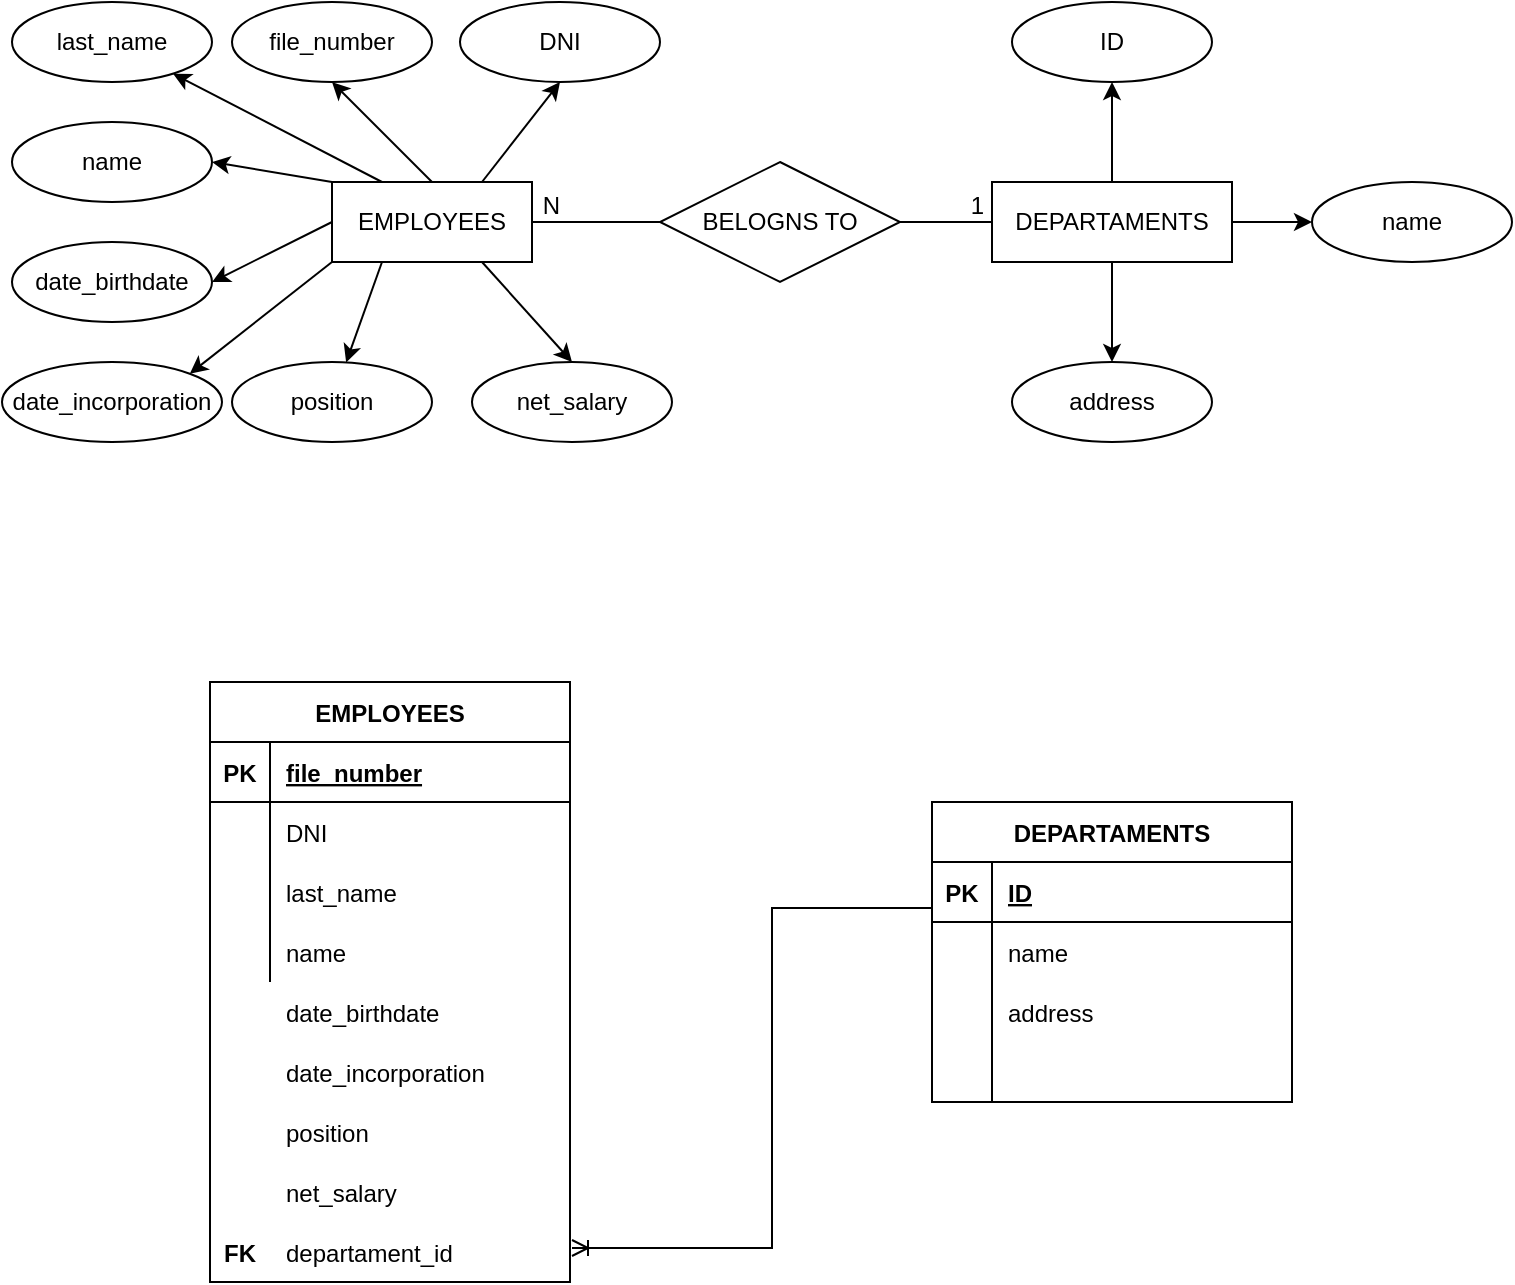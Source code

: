 <mxfile version="20.2.2" type="device"><diagram id="4D2Vejnb3xm1LZnegq8Q" name="Página-1"><mxGraphModel dx="1303" dy="851" grid="1" gridSize="10" guides="1" tooltips="1" connect="1" arrows="1" fold="1" page="1" pageScale="1" pageWidth="827" pageHeight="1169" math="0" shadow="0"><root><mxCell id="0"/><mxCell id="1" parent="0"/><mxCell id="cN7k6vijcIoE-VL8VCeU-16" style="rounded=0;orthogonalLoop=1;jettySize=auto;html=1;exitX=0.75;exitY=0;exitDx=0;exitDy=0;entryX=0.5;entryY=1;entryDx=0;entryDy=0;" edge="1" parent="1" source="B1Ub7nc0TZrcxlaEIKwe-1" target="cN7k6vijcIoE-VL8VCeU-4"><mxGeometry relative="1" as="geometry"/></mxCell><mxCell id="cN7k6vijcIoE-VL8VCeU-17" style="edgeStyle=none;rounded=0;orthogonalLoop=1;jettySize=auto;html=1;exitX=0.5;exitY=0;exitDx=0;exitDy=0;entryX=0.5;entryY=1;entryDx=0;entryDy=0;" edge="1" parent="1" source="B1Ub7nc0TZrcxlaEIKwe-1" target="cN7k6vijcIoE-VL8VCeU-3"><mxGeometry relative="1" as="geometry"/></mxCell><mxCell id="cN7k6vijcIoE-VL8VCeU-18" style="edgeStyle=none;rounded=0;orthogonalLoop=1;jettySize=auto;html=1;exitX=0.25;exitY=0;exitDx=0;exitDy=0;" edge="1" parent="1" source="B1Ub7nc0TZrcxlaEIKwe-1" target="cN7k6vijcIoE-VL8VCeU-5"><mxGeometry relative="1" as="geometry"/></mxCell><mxCell id="cN7k6vijcIoE-VL8VCeU-19" style="edgeStyle=none;rounded=0;orthogonalLoop=1;jettySize=auto;html=1;exitX=0;exitY=0;exitDx=0;exitDy=0;entryX=1;entryY=0.5;entryDx=0;entryDy=0;" edge="1" parent="1" source="B1Ub7nc0TZrcxlaEIKwe-1" target="cN7k6vijcIoE-VL8VCeU-6"><mxGeometry relative="1" as="geometry"/></mxCell><mxCell id="cN7k6vijcIoE-VL8VCeU-20" style="edgeStyle=none;rounded=0;orthogonalLoop=1;jettySize=auto;html=1;exitX=0;exitY=0.5;exitDx=0;exitDy=0;entryX=1;entryY=0.5;entryDx=0;entryDy=0;" edge="1" parent="1" source="B1Ub7nc0TZrcxlaEIKwe-1" target="cN7k6vijcIoE-VL8VCeU-7"><mxGeometry relative="1" as="geometry"/></mxCell><mxCell id="cN7k6vijcIoE-VL8VCeU-21" style="edgeStyle=none;rounded=0;orthogonalLoop=1;jettySize=auto;html=1;exitX=0;exitY=1;exitDx=0;exitDy=0;entryX=1;entryY=0;entryDx=0;entryDy=0;" edge="1" parent="1" source="B1Ub7nc0TZrcxlaEIKwe-1" target="cN7k6vijcIoE-VL8VCeU-10"><mxGeometry relative="1" as="geometry"/></mxCell><mxCell id="cN7k6vijcIoE-VL8VCeU-22" style="edgeStyle=none;rounded=0;orthogonalLoop=1;jettySize=auto;html=1;exitX=0.25;exitY=1;exitDx=0;exitDy=0;" edge="1" parent="1" source="B1Ub7nc0TZrcxlaEIKwe-1" target="cN7k6vijcIoE-VL8VCeU-11"><mxGeometry relative="1" as="geometry"/></mxCell><mxCell id="cN7k6vijcIoE-VL8VCeU-23" style="edgeStyle=none;rounded=0;orthogonalLoop=1;jettySize=auto;html=1;exitX=0.75;exitY=1;exitDx=0;exitDy=0;entryX=0.5;entryY=0;entryDx=0;entryDy=0;" edge="1" parent="1" source="B1Ub7nc0TZrcxlaEIKwe-1" target="cN7k6vijcIoE-VL8VCeU-12"><mxGeometry relative="1" as="geometry"/></mxCell><mxCell id="B1Ub7nc0TZrcxlaEIKwe-1" value="EMPLOYEES" style="whiteSpace=wrap;html=1;align=center;" parent="1" vertex="1"><mxGeometry x="250" y="370" width="100" height="40" as="geometry"/></mxCell><mxCell id="cN7k6vijcIoE-VL8VCeU-24" style="edgeStyle=none;rounded=0;orthogonalLoop=1;jettySize=auto;html=1;exitX=0.5;exitY=0;exitDx=0;exitDy=0;entryX=0.5;entryY=1;entryDx=0;entryDy=0;" edge="1" parent="1" source="cN7k6vijcIoE-VL8VCeU-2" target="cN7k6vijcIoE-VL8VCeU-13"><mxGeometry relative="1" as="geometry"/></mxCell><mxCell id="cN7k6vijcIoE-VL8VCeU-25" style="edgeStyle=none;rounded=0;orthogonalLoop=1;jettySize=auto;html=1;exitX=1;exitY=0.5;exitDx=0;exitDy=0;" edge="1" parent="1" source="cN7k6vijcIoE-VL8VCeU-2" target="cN7k6vijcIoE-VL8VCeU-14"><mxGeometry relative="1" as="geometry"/></mxCell><mxCell id="cN7k6vijcIoE-VL8VCeU-26" style="edgeStyle=none;rounded=0;orthogonalLoop=1;jettySize=auto;html=1;exitX=0.5;exitY=1;exitDx=0;exitDy=0;entryX=0.5;entryY=0;entryDx=0;entryDy=0;" edge="1" parent="1" source="cN7k6vijcIoE-VL8VCeU-2" target="cN7k6vijcIoE-VL8VCeU-15"><mxGeometry relative="1" as="geometry"/></mxCell><mxCell id="cN7k6vijcIoE-VL8VCeU-2" value="DEPARTAMENTS" style="whiteSpace=wrap;html=1;align=center;" vertex="1" parent="1"><mxGeometry x="580" y="370" width="120" height="40" as="geometry"/></mxCell><mxCell id="cN7k6vijcIoE-VL8VCeU-3" value="file_number" style="ellipse;whiteSpace=wrap;html=1;align=center;" vertex="1" parent="1"><mxGeometry x="200" y="280" width="100" height="40" as="geometry"/></mxCell><mxCell id="cN7k6vijcIoE-VL8VCeU-4" value="DNI" style="ellipse;whiteSpace=wrap;html=1;align=center;" vertex="1" parent="1"><mxGeometry x="314" y="280" width="100" height="40" as="geometry"/></mxCell><mxCell id="cN7k6vijcIoE-VL8VCeU-5" value="last_name" style="ellipse;whiteSpace=wrap;html=1;align=center;" vertex="1" parent="1"><mxGeometry x="90" y="280" width="100" height="40" as="geometry"/></mxCell><mxCell id="cN7k6vijcIoE-VL8VCeU-6" value="name" style="ellipse;whiteSpace=wrap;html=1;align=center;" vertex="1" parent="1"><mxGeometry x="90" y="340" width="100" height="40" as="geometry"/></mxCell><mxCell id="cN7k6vijcIoE-VL8VCeU-7" value="date_birthdate" style="ellipse;whiteSpace=wrap;html=1;align=center;" vertex="1" parent="1"><mxGeometry x="90" y="400" width="100" height="40" as="geometry"/></mxCell><mxCell id="cN7k6vijcIoE-VL8VCeU-10" value="date_incorporation" style="ellipse;whiteSpace=wrap;html=1;align=center;" vertex="1" parent="1"><mxGeometry x="85" y="460" width="110" height="40" as="geometry"/></mxCell><mxCell id="cN7k6vijcIoE-VL8VCeU-11" value="position" style="ellipse;whiteSpace=wrap;html=1;align=center;" vertex="1" parent="1"><mxGeometry x="200" y="460" width="100" height="40" as="geometry"/></mxCell><mxCell id="cN7k6vijcIoE-VL8VCeU-12" value="net_salary" style="ellipse;whiteSpace=wrap;html=1;align=center;" vertex="1" parent="1"><mxGeometry x="320" y="460" width="100" height="40" as="geometry"/></mxCell><mxCell id="cN7k6vijcIoE-VL8VCeU-13" value="ID" style="ellipse;whiteSpace=wrap;html=1;align=center;" vertex="1" parent="1"><mxGeometry x="590" y="280" width="100" height="40" as="geometry"/></mxCell><mxCell id="cN7k6vijcIoE-VL8VCeU-14" value="name" style="ellipse;whiteSpace=wrap;html=1;align=center;" vertex="1" parent="1"><mxGeometry x="740" y="370" width="100" height="40" as="geometry"/></mxCell><mxCell id="cN7k6vijcIoE-VL8VCeU-15" value="address" style="ellipse;whiteSpace=wrap;html=1;align=center;" vertex="1" parent="1"><mxGeometry x="590" y="460" width="100" height="40" as="geometry"/></mxCell><mxCell id="cN7k6vijcIoE-VL8VCeU-28" value="BELOGNS TO" style="shape=rhombus;perimeter=rhombusPerimeter;whiteSpace=wrap;html=1;align=center;" vertex="1" parent="1"><mxGeometry x="414" y="360" width="120" height="60" as="geometry"/></mxCell><mxCell id="cN7k6vijcIoE-VL8VCeU-29" value="" style="endArrow=none;html=1;rounded=0;exitX=1;exitY=0.5;exitDx=0;exitDy=0;entryX=0;entryY=0.5;entryDx=0;entryDy=0;" edge="1" parent="1" source="cN7k6vijcIoE-VL8VCeU-28" target="cN7k6vijcIoE-VL8VCeU-2"><mxGeometry relative="1" as="geometry"><mxPoint x="330" y="350" as="sourcePoint"/><mxPoint x="490" y="350" as="targetPoint"/></mxGeometry></mxCell><mxCell id="cN7k6vijcIoE-VL8VCeU-30" value="1" style="resizable=0;html=1;align=right;verticalAlign=bottom;" connectable="0" vertex="1" parent="cN7k6vijcIoE-VL8VCeU-29"><mxGeometry x="1" relative="1" as="geometry"><mxPoint x="-4" as="offset"/></mxGeometry></mxCell><mxCell id="cN7k6vijcIoE-VL8VCeU-31" value="" style="endArrow=none;html=1;rounded=0;exitX=0;exitY=0.5;exitDx=0;exitDy=0;entryX=1;entryY=0.5;entryDx=0;entryDy=0;" edge="1" parent="1" source="cN7k6vijcIoE-VL8VCeU-28" target="B1Ub7nc0TZrcxlaEIKwe-1"><mxGeometry relative="1" as="geometry"><mxPoint x="330" y="350" as="sourcePoint"/><mxPoint x="490" y="350" as="targetPoint"/></mxGeometry></mxCell><mxCell id="cN7k6vijcIoE-VL8VCeU-32" value="N" style="resizable=0;html=1;align=right;verticalAlign=bottom;" connectable="0" vertex="1" parent="cN7k6vijcIoE-VL8VCeU-31"><mxGeometry x="1" relative="1" as="geometry"><mxPoint x="14" as="offset"/></mxGeometry></mxCell><mxCell id="cN7k6vijcIoE-VL8VCeU-33" value="EMPLOYEES" style="shape=table;startSize=30;container=1;collapsible=1;childLayout=tableLayout;fixedRows=1;rowLines=0;fontStyle=1;align=center;resizeLast=1;" vertex="1" parent="1"><mxGeometry x="189" y="620" width="180" height="300" as="geometry"/></mxCell><mxCell id="cN7k6vijcIoE-VL8VCeU-34" value="" style="shape=tableRow;horizontal=0;startSize=0;swimlaneHead=0;swimlaneBody=0;fillColor=none;collapsible=0;dropTarget=0;points=[[0,0.5],[1,0.5]];portConstraint=eastwest;top=0;left=0;right=0;bottom=1;" vertex="1" parent="cN7k6vijcIoE-VL8VCeU-33"><mxGeometry y="30" width="180" height="30" as="geometry"/></mxCell><mxCell id="cN7k6vijcIoE-VL8VCeU-35" value="PK" style="shape=partialRectangle;connectable=0;fillColor=none;top=0;left=0;bottom=0;right=0;fontStyle=1;overflow=hidden;" vertex="1" parent="cN7k6vijcIoE-VL8VCeU-34"><mxGeometry width="30.0" height="30" as="geometry"><mxRectangle width="30.0" height="30" as="alternateBounds"/></mxGeometry></mxCell><mxCell id="cN7k6vijcIoE-VL8VCeU-36" value="file_number" style="shape=partialRectangle;connectable=0;fillColor=none;top=0;left=0;bottom=0;right=0;align=left;spacingLeft=6;fontStyle=5;overflow=hidden;" vertex="1" parent="cN7k6vijcIoE-VL8VCeU-34"><mxGeometry x="30.0" width="150.0" height="30" as="geometry"><mxRectangle width="150.0" height="30" as="alternateBounds"/></mxGeometry></mxCell><mxCell id="cN7k6vijcIoE-VL8VCeU-37" value="" style="shape=tableRow;horizontal=0;startSize=0;swimlaneHead=0;swimlaneBody=0;fillColor=none;collapsible=0;dropTarget=0;points=[[0,0.5],[1,0.5]];portConstraint=eastwest;top=0;left=0;right=0;bottom=0;" vertex="1" parent="cN7k6vijcIoE-VL8VCeU-33"><mxGeometry y="60" width="180" height="30" as="geometry"/></mxCell><mxCell id="cN7k6vijcIoE-VL8VCeU-38" value="" style="shape=partialRectangle;connectable=0;fillColor=none;top=0;left=0;bottom=0;right=0;editable=1;overflow=hidden;" vertex="1" parent="cN7k6vijcIoE-VL8VCeU-37"><mxGeometry width="30.0" height="30" as="geometry"><mxRectangle width="30.0" height="30" as="alternateBounds"/></mxGeometry></mxCell><mxCell id="cN7k6vijcIoE-VL8VCeU-39" value="DNI" style="shape=partialRectangle;connectable=0;fillColor=none;top=0;left=0;bottom=0;right=0;align=left;spacingLeft=6;overflow=hidden;" vertex="1" parent="cN7k6vijcIoE-VL8VCeU-37"><mxGeometry x="30.0" width="150.0" height="30" as="geometry"><mxRectangle width="150.0" height="30" as="alternateBounds"/></mxGeometry></mxCell><mxCell id="cN7k6vijcIoE-VL8VCeU-40" value="" style="shape=tableRow;horizontal=0;startSize=0;swimlaneHead=0;swimlaneBody=0;fillColor=none;collapsible=0;dropTarget=0;points=[[0,0.5],[1,0.5]];portConstraint=eastwest;top=0;left=0;right=0;bottom=0;" vertex="1" parent="cN7k6vijcIoE-VL8VCeU-33"><mxGeometry y="90" width="180" height="30" as="geometry"/></mxCell><mxCell id="cN7k6vijcIoE-VL8VCeU-41" value="" style="shape=partialRectangle;connectable=0;fillColor=none;top=0;left=0;bottom=0;right=0;editable=1;overflow=hidden;" vertex="1" parent="cN7k6vijcIoE-VL8VCeU-40"><mxGeometry width="30.0" height="30" as="geometry"><mxRectangle width="30.0" height="30" as="alternateBounds"/></mxGeometry></mxCell><mxCell id="cN7k6vijcIoE-VL8VCeU-42" value="last_name" style="shape=partialRectangle;connectable=0;fillColor=none;top=0;left=0;bottom=0;right=0;align=left;spacingLeft=6;overflow=hidden;" vertex="1" parent="cN7k6vijcIoE-VL8VCeU-40"><mxGeometry x="30.0" width="150.0" height="30" as="geometry"><mxRectangle width="150.0" height="30" as="alternateBounds"/></mxGeometry></mxCell><mxCell id="cN7k6vijcIoE-VL8VCeU-43" value="" style="shape=tableRow;horizontal=0;startSize=0;swimlaneHead=0;swimlaneBody=0;fillColor=none;collapsible=0;dropTarget=0;points=[[0,0.5],[1,0.5]];portConstraint=eastwest;top=0;left=0;right=0;bottom=0;" vertex="1" parent="cN7k6vijcIoE-VL8VCeU-33"><mxGeometry y="120" width="180" height="30" as="geometry"/></mxCell><mxCell id="cN7k6vijcIoE-VL8VCeU-44" value="" style="shape=partialRectangle;connectable=0;fillColor=none;top=0;left=0;bottom=0;right=0;editable=1;overflow=hidden;" vertex="1" parent="cN7k6vijcIoE-VL8VCeU-43"><mxGeometry width="30.0" height="30" as="geometry"><mxRectangle width="30.0" height="30" as="alternateBounds"/></mxGeometry></mxCell><mxCell id="cN7k6vijcIoE-VL8VCeU-45" value="name" style="shape=partialRectangle;connectable=0;fillColor=none;top=0;left=0;bottom=0;right=0;align=left;spacingLeft=6;overflow=hidden;" vertex="1" parent="cN7k6vijcIoE-VL8VCeU-43"><mxGeometry x="30.0" width="150.0" height="30" as="geometry"><mxRectangle width="150.0" height="30" as="alternateBounds"/></mxGeometry></mxCell><mxCell id="cN7k6vijcIoE-VL8VCeU-50" value="" style="shape=partialRectangle;connectable=0;fillColor=none;top=0;left=0;bottom=0;right=0;editable=1;overflow=hidden;" vertex="1" parent="1"><mxGeometry x="189" y="770" width="30" height="30" as="geometry"><mxRectangle width="30" height="30" as="alternateBounds"/></mxGeometry></mxCell><mxCell id="cN7k6vijcIoE-VL8VCeU-51" value="date_birthdate" style="shape=partialRectangle;connectable=0;fillColor=none;top=0;left=0;bottom=0;right=0;align=left;spacingLeft=6;overflow=hidden;" vertex="1" parent="1"><mxGeometry x="219" y="770" width="150" height="30" as="geometry"><mxRectangle width="150" height="30" as="alternateBounds"/></mxGeometry></mxCell><mxCell id="cN7k6vijcIoE-VL8VCeU-52" value="" style="shape=partialRectangle;connectable=0;fillColor=none;top=0;left=0;bottom=0;right=0;editable=1;overflow=hidden;" vertex="1" parent="1"><mxGeometry x="189" y="800" width="30" height="30" as="geometry"><mxRectangle width="30" height="30" as="alternateBounds"/></mxGeometry></mxCell><mxCell id="cN7k6vijcIoE-VL8VCeU-53" value="date_incorporation" style="shape=partialRectangle;connectable=0;fillColor=none;top=0;left=0;bottom=0;right=0;align=left;spacingLeft=6;overflow=hidden;" vertex="1" parent="1"><mxGeometry x="219" y="800" width="150" height="30" as="geometry"><mxRectangle width="150" height="30" as="alternateBounds"/></mxGeometry></mxCell><mxCell id="cN7k6vijcIoE-VL8VCeU-54" value="" style="shape=partialRectangle;connectable=0;fillColor=none;top=0;left=0;bottom=0;right=0;editable=1;overflow=hidden;" vertex="1" parent="1"><mxGeometry x="189" y="830" width="30" height="30" as="geometry"><mxRectangle width="30" height="30" as="alternateBounds"/></mxGeometry></mxCell><mxCell id="cN7k6vijcIoE-VL8VCeU-55" value="position" style="shape=partialRectangle;connectable=0;fillColor=none;top=0;left=0;bottom=0;right=0;align=left;spacingLeft=6;overflow=hidden;" vertex="1" parent="1"><mxGeometry x="219" y="830" width="150" height="30" as="geometry"><mxRectangle width="150" height="30" as="alternateBounds"/></mxGeometry></mxCell><mxCell id="cN7k6vijcIoE-VL8VCeU-56" value="" style="shape=partialRectangle;connectable=0;fillColor=none;top=0;left=0;bottom=0;right=0;editable=1;overflow=hidden;" vertex="1" parent="1"><mxGeometry x="189" y="860" width="30" height="30" as="geometry"><mxRectangle width="30" height="30" as="alternateBounds"/></mxGeometry></mxCell><mxCell id="cN7k6vijcIoE-VL8VCeU-57" value="net_salary" style="shape=partialRectangle;connectable=0;fillColor=none;top=0;left=0;bottom=0;right=0;align=left;spacingLeft=6;overflow=hidden;" vertex="1" parent="1"><mxGeometry x="219" y="860" width="150" height="30" as="geometry"><mxRectangle width="150" height="30" as="alternateBounds"/></mxGeometry></mxCell><mxCell id="cN7k6vijcIoE-VL8VCeU-59" value="departament_id" style="shape=partialRectangle;connectable=0;fillColor=none;top=0;left=0;bottom=0;right=0;align=left;spacingLeft=6;overflow=hidden;" vertex="1" parent="1"><mxGeometry x="219" y="890" width="150" height="30" as="geometry"><mxRectangle width="150" height="30" as="alternateBounds"/></mxGeometry></mxCell><mxCell id="cN7k6vijcIoE-VL8VCeU-60" value="FK" style="shape=partialRectangle;connectable=0;fillColor=none;top=0;left=0;bottom=0;right=0;fontStyle=1;overflow=hidden;" vertex="1" parent="1"><mxGeometry x="189" y="890" width="30.0" height="30" as="geometry"><mxRectangle width="30.0" height="30" as="alternateBounds"/></mxGeometry></mxCell><mxCell id="cN7k6vijcIoE-VL8VCeU-61" value="DEPARTAMENTS" style="shape=table;startSize=30;container=1;collapsible=1;childLayout=tableLayout;fixedRows=1;rowLines=0;fontStyle=1;align=center;resizeLast=1;" vertex="1" parent="1"><mxGeometry x="550" y="680" width="180" height="150" as="geometry"><mxRectangle x="410" y="690" width="140" height="30" as="alternateBounds"/></mxGeometry></mxCell><mxCell id="cN7k6vijcIoE-VL8VCeU-62" value="" style="shape=tableRow;horizontal=0;startSize=0;swimlaneHead=0;swimlaneBody=0;fillColor=none;collapsible=0;dropTarget=0;points=[[0,0.5],[1,0.5]];portConstraint=eastwest;top=0;left=0;right=0;bottom=1;" vertex="1" parent="cN7k6vijcIoE-VL8VCeU-61"><mxGeometry y="30" width="180" height="30" as="geometry"/></mxCell><mxCell id="cN7k6vijcIoE-VL8VCeU-63" value="PK" style="shape=partialRectangle;connectable=0;fillColor=none;top=0;left=0;bottom=0;right=0;fontStyle=1;overflow=hidden;" vertex="1" parent="cN7k6vijcIoE-VL8VCeU-62"><mxGeometry width="30" height="30" as="geometry"><mxRectangle width="30" height="30" as="alternateBounds"/></mxGeometry></mxCell><mxCell id="cN7k6vijcIoE-VL8VCeU-64" value="ID" style="shape=partialRectangle;connectable=0;fillColor=none;top=0;left=0;bottom=0;right=0;align=left;spacingLeft=6;fontStyle=5;overflow=hidden;" vertex="1" parent="cN7k6vijcIoE-VL8VCeU-62"><mxGeometry x="30" width="150" height="30" as="geometry"><mxRectangle width="150" height="30" as="alternateBounds"/></mxGeometry></mxCell><mxCell id="cN7k6vijcIoE-VL8VCeU-65" value="" style="shape=tableRow;horizontal=0;startSize=0;swimlaneHead=0;swimlaneBody=0;fillColor=none;collapsible=0;dropTarget=0;points=[[0,0.5],[1,0.5]];portConstraint=eastwest;top=0;left=0;right=0;bottom=0;" vertex="1" parent="cN7k6vijcIoE-VL8VCeU-61"><mxGeometry y="60" width="180" height="30" as="geometry"/></mxCell><mxCell id="cN7k6vijcIoE-VL8VCeU-66" value="" style="shape=partialRectangle;connectable=0;fillColor=none;top=0;left=0;bottom=0;right=0;editable=1;overflow=hidden;" vertex="1" parent="cN7k6vijcIoE-VL8VCeU-65"><mxGeometry width="30" height="30" as="geometry"><mxRectangle width="30" height="30" as="alternateBounds"/></mxGeometry></mxCell><mxCell id="cN7k6vijcIoE-VL8VCeU-67" value="name" style="shape=partialRectangle;connectable=0;fillColor=none;top=0;left=0;bottom=0;right=0;align=left;spacingLeft=6;overflow=hidden;" vertex="1" parent="cN7k6vijcIoE-VL8VCeU-65"><mxGeometry x="30" width="150" height="30" as="geometry"><mxRectangle width="150" height="30" as="alternateBounds"/></mxGeometry></mxCell><mxCell id="cN7k6vijcIoE-VL8VCeU-68" value="" style="shape=tableRow;horizontal=0;startSize=0;swimlaneHead=0;swimlaneBody=0;fillColor=none;collapsible=0;dropTarget=0;points=[[0,0.5],[1,0.5]];portConstraint=eastwest;top=0;left=0;right=0;bottom=0;" vertex="1" parent="cN7k6vijcIoE-VL8VCeU-61"><mxGeometry y="90" width="180" height="30" as="geometry"/></mxCell><mxCell id="cN7k6vijcIoE-VL8VCeU-69" value="" style="shape=partialRectangle;connectable=0;fillColor=none;top=0;left=0;bottom=0;right=0;editable=1;overflow=hidden;" vertex="1" parent="cN7k6vijcIoE-VL8VCeU-68"><mxGeometry width="30" height="30" as="geometry"><mxRectangle width="30" height="30" as="alternateBounds"/></mxGeometry></mxCell><mxCell id="cN7k6vijcIoE-VL8VCeU-70" value="address" style="shape=partialRectangle;connectable=0;fillColor=none;top=0;left=0;bottom=0;right=0;align=left;spacingLeft=6;overflow=hidden;" vertex="1" parent="cN7k6vijcIoE-VL8VCeU-68"><mxGeometry x="30" width="150" height="30" as="geometry"><mxRectangle width="150" height="30" as="alternateBounds"/></mxGeometry></mxCell><mxCell id="cN7k6vijcIoE-VL8VCeU-71" value="" style="shape=tableRow;horizontal=0;startSize=0;swimlaneHead=0;swimlaneBody=0;fillColor=none;collapsible=0;dropTarget=0;points=[[0,0.5],[1,0.5]];portConstraint=eastwest;top=0;left=0;right=0;bottom=0;" vertex="1" parent="cN7k6vijcIoE-VL8VCeU-61"><mxGeometry y="120" width="180" height="30" as="geometry"/></mxCell><mxCell id="cN7k6vijcIoE-VL8VCeU-72" value="" style="shape=partialRectangle;connectable=0;fillColor=none;top=0;left=0;bottom=0;right=0;editable=1;overflow=hidden;" vertex="1" parent="cN7k6vijcIoE-VL8VCeU-71"><mxGeometry width="30" height="30" as="geometry"><mxRectangle width="30" height="30" as="alternateBounds"/></mxGeometry></mxCell><mxCell id="cN7k6vijcIoE-VL8VCeU-73" value="" style="shape=partialRectangle;connectable=0;fillColor=none;top=0;left=0;bottom=0;right=0;align=left;spacingLeft=6;overflow=hidden;" vertex="1" parent="cN7k6vijcIoE-VL8VCeU-71"><mxGeometry x="30" width="150" height="30" as="geometry"><mxRectangle width="150" height="30" as="alternateBounds"/></mxGeometry></mxCell><mxCell id="cN7k6vijcIoE-VL8VCeU-74" value="" style="edgeStyle=orthogonalEdgeStyle;fontSize=12;html=1;endArrow=ERoneToMany;rounded=0;exitX=0;exitY=0.5;exitDx=0;exitDy=0;" edge="1" parent="1"><mxGeometry width="100" height="100" relative="1" as="geometry"><mxPoint x="550" y="728" as="sourcePoint"/><mxPoint x="370" y="903" as="targetPoint"/><Array as="points"><mxPoint x="550" y="733"/><mxPoint x="470" y="733"/><mxPoint x="470" y="903"/></Array></mxGeometry></mxCell></root></mxGraphModel></diagram></mxfile>
